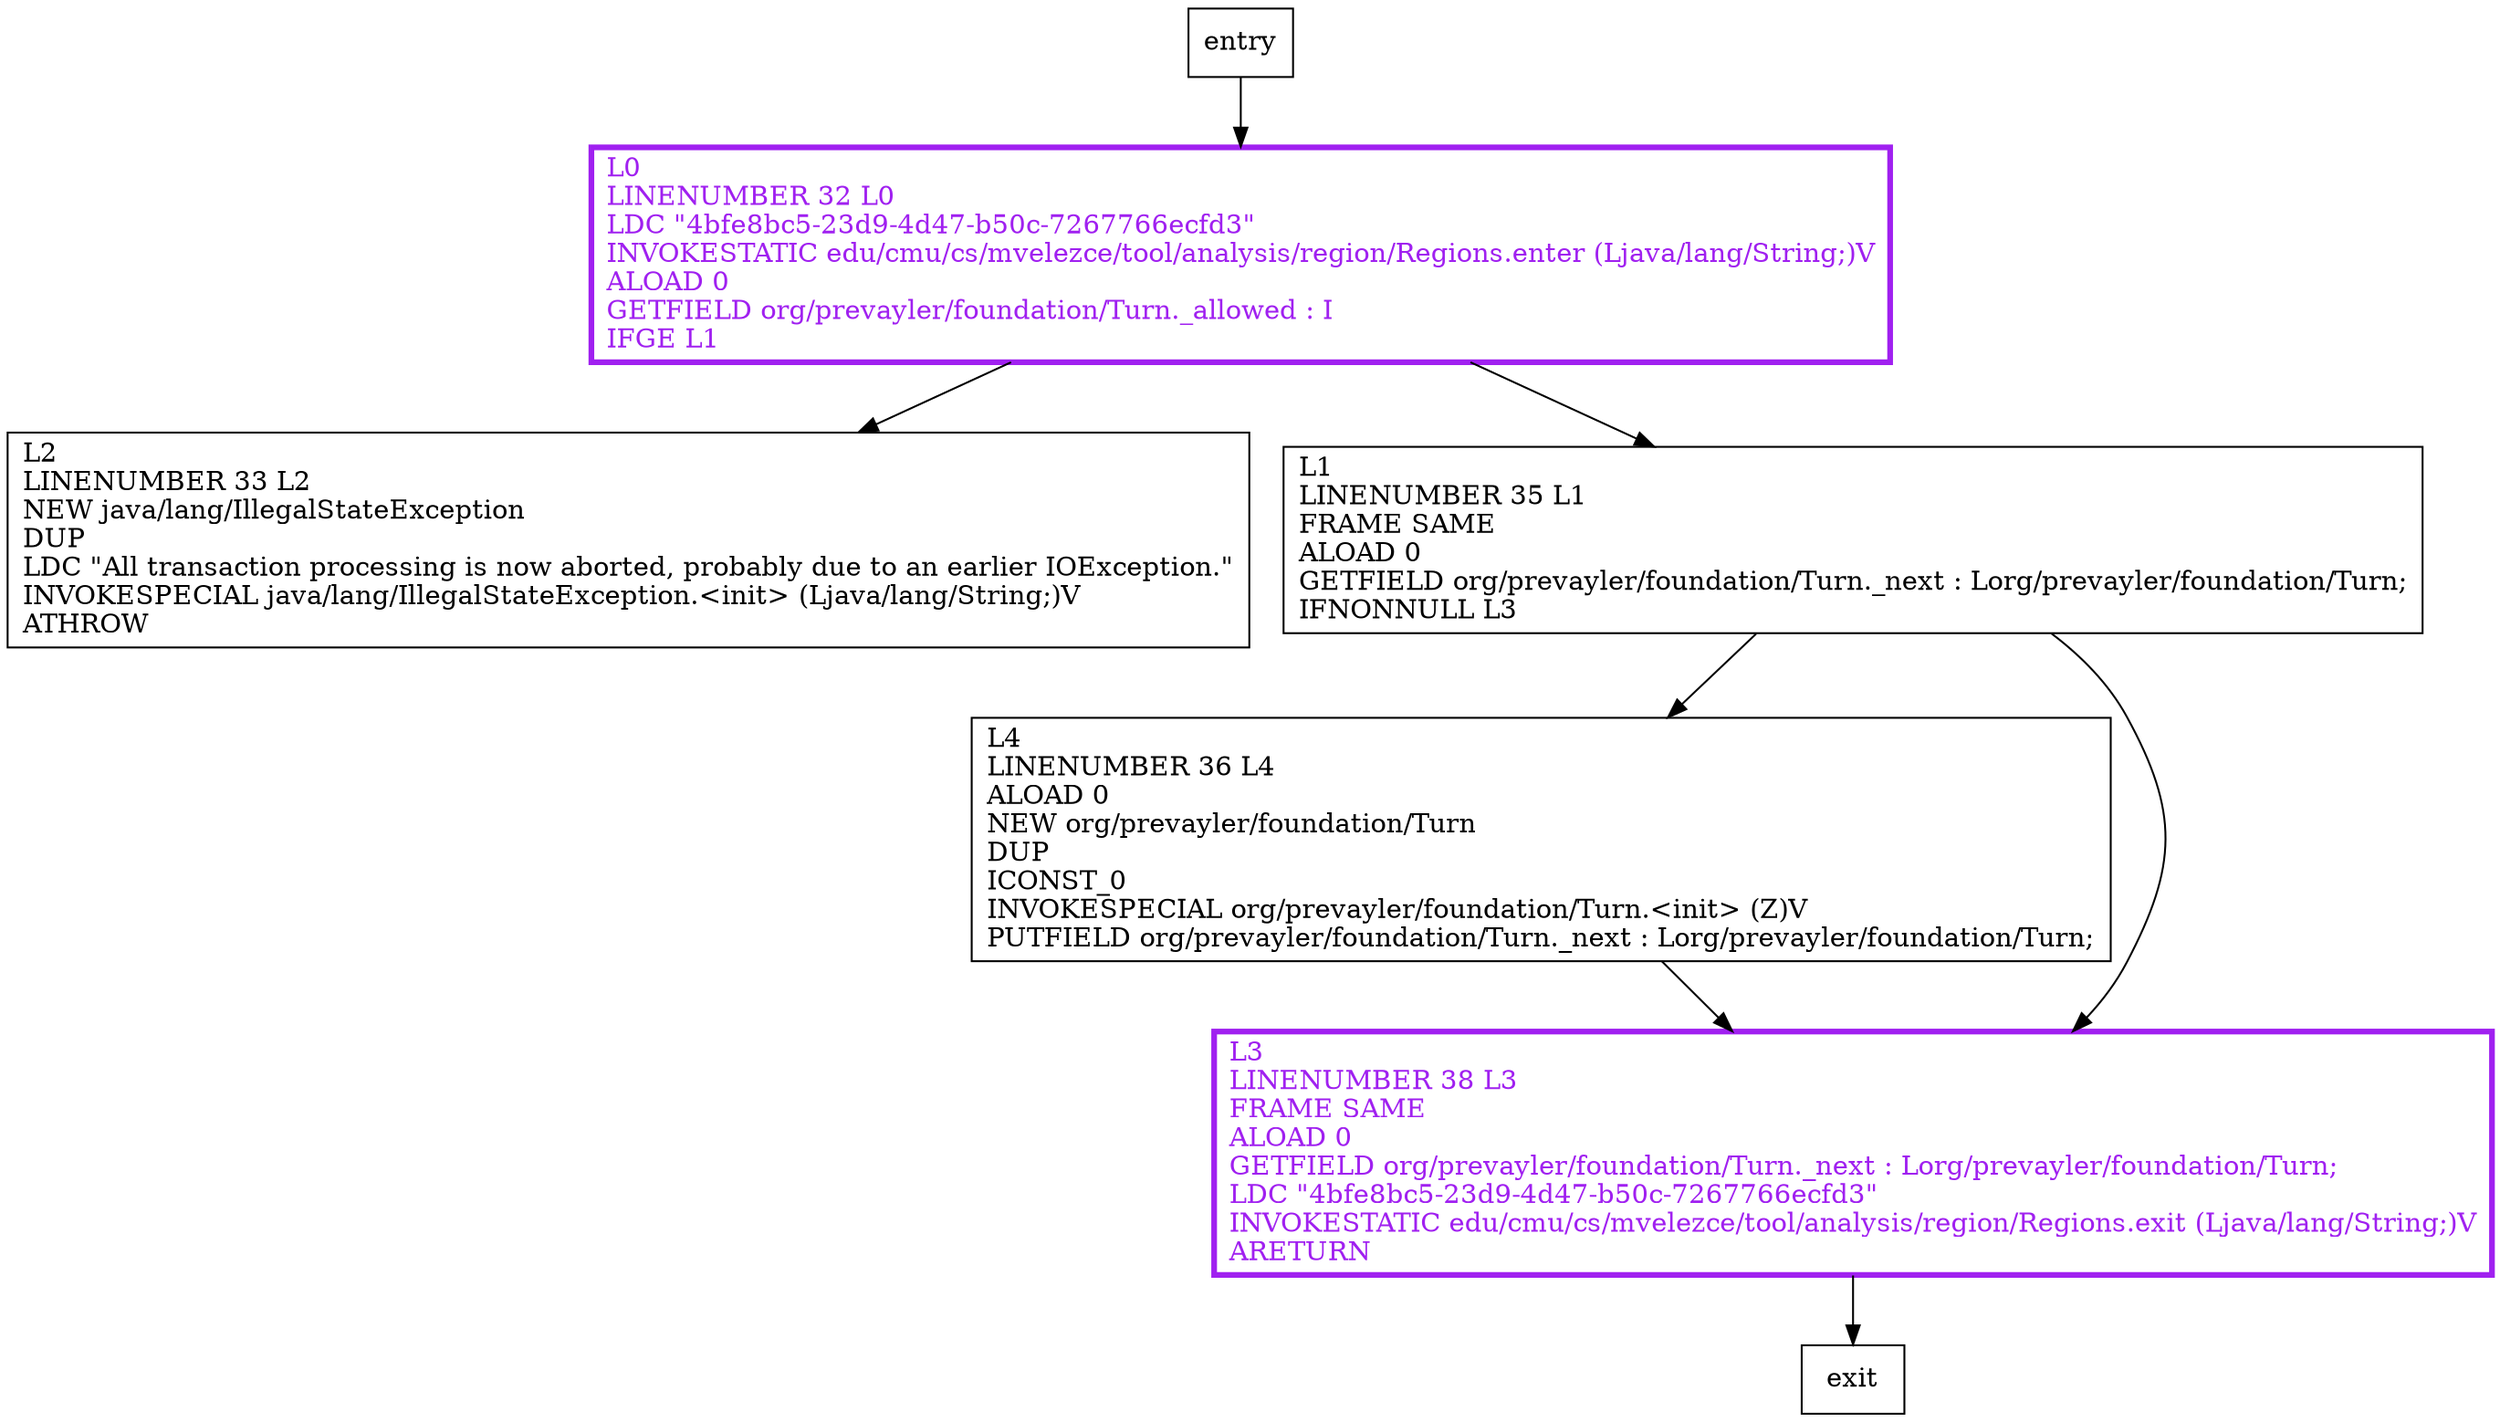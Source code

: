 digraph next {
node [shape=record];
168874772 [label="L4\lLINENUMBER 36 L4\lALOAD 0\lNEW org/prevayler/foundation/Turn\lDUP\lICONST_0\lINVOKESPECIAL org/prevayler/foundation/Turn.\<init\> (Z)V\lPUTFIELD org/prevayler/foundation/Turn._next : Lorg/prevayler/foundation/Turn;\l"];
1027537492 [label="L2\lLINENUMBER 33 L2\lNEW java/lang/IllegalStateException\lDUP\lLDC \"All transaction processing is now aborted, probably due to an earlier IOException.\"\lINVOKESPECIAL java/lang/IllegalStateException.\<init\> (Ljava/lang/String;)V\lATHROW\l"];
1080530095 [label="L0\lLINENUMBER 32 L0\lLDC \"4bfe8bc5-23d9-4d47-b50c-7267766ecfd3\"\lINVOKESTATIC edu/cmu/cs/mvelezce/tool/analysis/region/Regions.enter (Ljava/lang/String;)V\lALOAD 0\lGETFIELD org/prevayler/foundation/Turn._allowed : I\lIFGE L1\l"];
808407899 [label="L1\lLINENUMBER 35 L1\lFRAME SAME\lALOAD 0\lGETFIELD org/prevayler/foundation/Turn._next : Lorg/prevayler/foundation/Turn;\lIFNONNULL L3\l"];
1991177090 [label="L3\lLINENUMBER 38 L3\lFRAME SAME\lALOAD 0\lGETFIELD org/prevayler/foundation/Turn._next : Lorg/prevayler/foundation/Turn;\lLDC \"4bfe8bc5-23d9-4d47-b50c-7267766ecfd3\"\lINVOKESTATIC edu/cmu/cs/mvelezce/tool/analysis/region/Regions.exit (Ljava/lang/String;)V\lARETURN\l"];
entry;
exit;
entry -> 1080530095;
168874772 -> 1991177090;
1080530095 -> 1027537492;
1080530095 -> 808407899;
808407899 -> 168874772;
808407899 -> 1991177090;
1991177090 -> exit;
1080530095[fontcolor="purple", penwidth=3, color="purple"];
1991177090[fontcolor="purple", penwidth=3, color="purple"];
}
